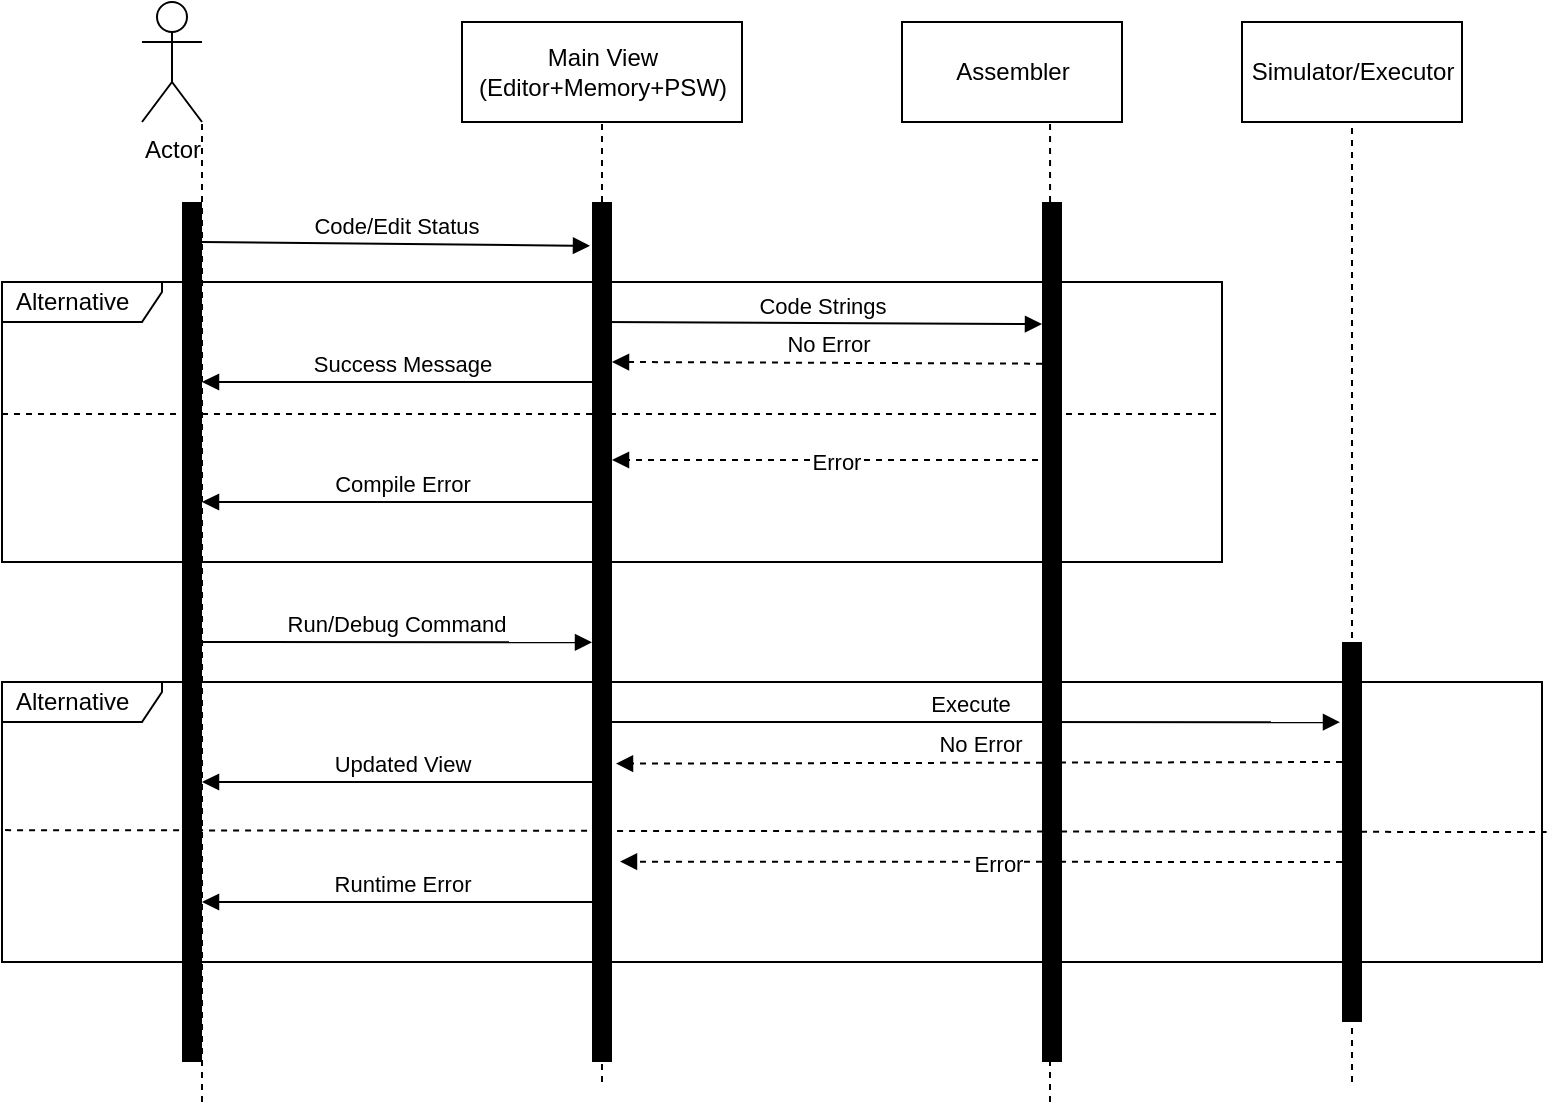 <mxfile version="16.4.11" type="device"><diagram id="QkuaHaZRw975XufB5lkg" name="Page-1"><mxGraphModel dx="1262" dy="653" grid="1" gridSize="10" guides="1" tooltips="1" connect="1" arrows="1" fold="1" page="1" pageScale="1" pageWidth="850" pageHeight="1100" math="0" shadow="0"><root><mxCell id="0"/><mxCell id="1" parent="0"/><mxCell id="ayf-qDPw-99_J-QKRBCr-27" value="Alternative" style="shape=umlFrame;whiteSpace=wrap;html=1;width=80;height=20;boundedLbl=1;verticalAlign=middle;align=left;spacingLeft=5;" vertex="1" parent="1"><mxGeometry x="30" y="360" width="770" height="140" as="geometry"/></mxCell><mxCell id="ayf-qDPw-99_J-QKRBCr-20" value="Alternative" style="shape=umlFrame;whiteSpace=wrap;html=1;width=80;height=20;boundedLbl=1;verticalAlign=middle;align=left;spacingLeft=5;" vertex="1" parent="1"><mxGeometry x="30" y="160" width="610" height="140" as="geometry"/></mxCell><mxCell id="ayf-qDPw-99_J-QKRBCr-1" value="Actor" style="shape=umlActor;verticalLabelPosition=bottom;verticalAlign=top;html=1;" vertex="1" parent="1"><mxGeometry x="100" y="20" width="30" height="60" as="geometry"/></mxCell><mxCell id="ayf-qDPw-99_J-QKRBCr-2" value="&lt;div&gt;Main View&lt;/div&gt;&lt;div&gt;(Editor+Memory+PSW)&lt;/div&gt;" style="html=1;" vertex="1" parent="1"><mxGeometry x="260" y="30" width="140" height="50" as="geometry"/></mxCell><mxCell id="ayf-qDPw-99_J-QKRBCr-4" value="Assembler" style="html=1;" vertex="1" parent="1"><mxGeometry x="480" y="30" width="110" height="50" as="geometry"/></mxCell><mxCell id="ayf-qDPw-99_J-QKRBCr-5" value="Simulator/Executor" style="html=1;" vertex="1" parent="1"><mxGeometry x="650" y="30" width="110" height="50" as="geometry"/></mxCell><mxCell id="ayf-qDPw-99_J-QKRBCr-6" value="" style="endArrow=none;dashed=1;html=1;rounded=0;entryX=1;entryY=1;entryDx=0;entryDy=0;entryPerimeter=0;" edge="1" parent="1" target="ayf-qDPw-99_J-QKRBCr-1"><mxGeometry width="50" height="50" relative="1" as="geometry"><mxPoint x="130" y="570" as="sourcePoint"/><mxPoint x="80" y="230" as="targetPoint"/></mxGeometry></mxCell><mxCell id="ayf-qDPw-99_J-QKRBCr-7" value="" style="endArrow=none;dashed=1;html=1;rounded=0;entryX=0.5;entryY=1;entryDx=0;entryDy=0;startArrow=none;" edge="1" parent="1" source="ayf-qDPw-99_J-QKRBCr-47" target="ayf-qDPw-99_J-QKRBCr-2"><mxGeometry width="50" height="50" relative="1" as="geometry"><mxPoint x="330" y="560" as="sourcePoint"/><mxPoint x="70" y="90" as="targetPoint"/></mxGeometry></mxCell><mxCell id="ayf-qDPw-99_J-QKRBCr-9" value="" style="endArrow=none;dashed=1;html=1;rounded=0;entryX=0.673;entryY=1;entryDx=0;entryDy=0;entryPerimeter=0;" edge="1" parent="1" target="ayf-qDPw-99_J-QKRBCr-4"><mxGeometry width="50" height="50" relative="1" as="geometry"><mxPoint x="554" y="570" as="sourcePoint"/><mxPoint x="375" y="90" as="targetPoint"/></mxGeometry></mxCell><mxCell id="ayf-qDPw-99_J-QKRBCr-10" value="" style="endArrow=none;dashed=1;html=1;rounded=0;entryX=0.5;entryY=1;entryDx=0;entryDy=0;" edge="1" parent="1" target="ayf-qDPw-99_J-QKRBCr-5"><mxGeometry width="50" height="50" relative="1" as="geometry"><mxPoint x="705" y="560" as="sourcePoint"/><mxPoint x="385" y="100" as="targetPoint"/></mxGeometry></mxCell><mxCell id="ayf-qDPw-99_J-QKRBCr-17" value="Code/Edit Status" style="html=1;verticalAlign=bottom;endArrow=block;rounded=0;entryX=-0.1;entryY=0.051;entryDx=0;entryDy=0;entryPerimeter=0;" edge="1" parent="1" target="ayf-qDPw-99_J-QKRBCr-47"><mxGeometry width="80" relative="1" as="geometry"><mxPoint x="130" y="140" as="sourcePoint"/><mxPoint x="330" y="140" as="targetPoint"/><mxPoint as="offset"/></mxGeometry></mxCell><mxCell id="ayf-qDPw-99_J-QKRBCr-18" value="Code Strings" style="html=1;verticalAlign=bottom;endArrow=block;rounded=0;entryX=0;entryY=0.142;entryDx=0;entryDy=0;entryPerimeter=0;" edge="1" parent="1" target="ayf-qDPw-99_J-QKRBCr-50"><mxGeometry width="80" relative="1" as="geometry"><mxPoint x="330" y="180" as="sourcePoint"/><mxPoint x="540" y="180" as="targetPoint"/><mxPoint as="offset"/></mxGeometry></mxCell><mxCell id="ayf-qDPw-99_J-QKRBCr-21" value="No Error" style="html=1;verticalAlign=bottom;endArrow=block;rounded=0;dashed=1;entryX=1;entryY=0.186;entryDx=0;entryDy=0;entryPerimeter=0;exitX=0;exitY=0.188;exitDx=0;exitDy=0;exitPerimeter=0;" edge="1" parent="1" source="ayf-qDPw-99_J-QKRBCr-50" target="ayf-qDPw-99_J-QKRBCr-47"><mxGeometry width="80" relative="1" as="geometry"><mxPoint x="540" y="200" as="sourcePoint"/><mxPoint x="330" y="200" as="targetPoint"/><mxPoint as="offset"/></mxGeometry></mxCell><mxCell id="ayf-qDPw-99_J-QKRBCr-22" value="" style="endArrow=none;dashed=1;html=1;rounded=0;startArrow=none;" edge="1" parent="1" source="ayf-qDPw-99_J-QKRBCr-45"><mxGeometry width="50" height="50" relative="1" as="geometry"><mxPoint x="30" y="226" as="sourcePoint"/><mxPoint x="640" y="226" as="targetPoint"/></mxGeometry></mxCell><mxCell id="ayf-qDPw-99_J-QKRBCr-23" value="Success Message" style="html=1;verticalAlign=bottom;endArrow=block;rounded=0;" edge="1" parent="1"><mxGeometry width="80" relative="1" as="geometry"><mxPoint x="330" y="210" as="sourcePoint"/><mxPoint x="130" y="210" as="targetPoint"/><mxPoint as="offset"/></mxGeometry></mxCell><mxCell id="ayf-qDPw-99_J-QKRBCr-24" value="Error" style="html=1;verticalAlign=bottom;endArrow=block;rounded=0;dashed=1;entryX=1;entryY=0.3;entryDx=0;entryDy=0;entryPerimeter=0;" edge="1" parent="1" target="ayf-qDPw-99_J-QKRBCr-47"><mxGeometry x="-0.048" y="10" width="80" relative="1" as="geometry"><mxPoint x="548" y="249" as="sourcePoint"/><mxPoint x="340" y="250" as="targetPoint"/><mxPoint as="offset"/></mxGeometry></mxCell><mxCell id="ayf-qDPw-99_J-QKRBCr-25" value="Compile Error" style="html=1;verticalAlign=bottom;endArrow=block;rounded=0;" edge="1" parent="1"><mxGeometry width="80" relative="1" as="geometry"><mxPoint x="330" y="270" as="sourcePoint"/><mxPoint x="130" y="270" as="targetPoint"/><mxPoint as="offset"/></mxGeometry></mxCell><mxCell id="ayf-qDPw-99_J-QKRBCr-26" value="Run/Debug Command" style="html=1;verticalAlign=bottom;endArrow=block;rounded=0;entryX=0;entryY=0.512;entryDx=0;entryDy=0;entryPerimeter=0;" edge="1" parent="1" target="ayf-qDPw-99_J-QKRBCr-47"><mxGeometry width="80" relative="1" as="geometry"><mxPoint x="130" y="340" as="sourcePoint"/><mxPoint x="330" y="340" as="targetPoint"/><mxPoint as="offset"/></mxGeometry></mxCell><mxCell id="ayf-qDPw-99_J-QKRBCr-30" value="Execute" style="html=1;verticalAlign=bottom;endArrow=block;rounded=0;entryX=-0.1;entryY=0.211;entryDx=0;entryDy=0;entryPerimeter=0;" edge="1" parent="1" target="ayf-qDPw-99_J-QKRBCr-51"><mxGeometry width="80" relative="1" as="geometry"><mxPoint x="330" y="380" as="sourcePoint"/><mxPoint x="710" y="380" as="targetPoint"/><mxPoint as="offset"/></mxGeometry></mxCell><mxCell id="ayf-qDPw-99_J-QKRBCr-31" value="" style="endArrow=none;dashed=1;html=1;rounded=0;exitX=0.002;exitY=0.529;exitDx=0;exitDy=0;exitPerimeter=0;entryX=1.003;entryY=0.536;entryDx=0;entryDy=0;entryPerimeter=0;" edge="1" parent="1" source="ayf-qDPw-99_J-QKRBCr-27" target="ayf-qDPw-99_J-QKRBCr-27"><mxGeometry width="50" height="50" relative="1" as="geometry"><mxPoint x="120" y="229" as="sourcePoint"/><mxPoint x="740" y="434" as="targetPoint"/></mxGeometry></mxCell><mxCell id="ayf-qDPw-99_J-QKRBCr-32" value="No Error" style="html=1;verticalAlign=bottom;endArrow=block;rounded=0;dashed=1;entryX=1.2;entryY=0.653;entryDx=0;entryDy=0;entryPerimeter=0;" edge="1" parent="1" target="ayf-qDPw-99_J-QKRBCr-47"><mxGeometry width="80" relative="1" as="geometry"><mxPoint x="700" y="400" as="sourcePoint"/><mxPoint x="330" y="400" as="targetPoint"/><mxPoint as="offset"/></mxGeometry></mxCell><mxCell id="ayf-qDPw-99_J-QKRBCr-34" value="Updated View" style="html=1;verticalAlign=bottom;endArrow=block;rounded=0;" edge="1" parent="1"><mxGeometry width="80" relative="1" as="geometry"><mxPoint x="330" y="410" as="sourcePoint"/><mxPoint x="130" y="410" as="targetPoint"/><mxPoint as="offset"/></mxGeometry></mxCell><mxCell id="ayf-qDPw-99_J-QKRBCr-35" value="Error" style="html=1;verticalAlign=bottom;endArrow=block;rounded=0;dashed=1;entryX=1.4;entryY=0.767;entryDx=0;entryDy=0;entryPerimeter=0;" edge="1" parent="1" target="ayf-qDPw-99_J-QKRBCr-47"><mxGeometry x="-0.048" y="10" width="80" relative="1" as="geometry"><mxPoint x="700" y="450" as="sourcePoint"/><mxPoint x="330" y="450" as="targetPoint"/><mxPoint as="offset"/></mxGeometry></mxCell><mxCell id="ayf-qDPw-99_J-QKRBCr-36" value="Runtime Error" style="html=1;verticalAlign=bottom;endArrow=block;rounded=0;" edge="1" parent="1"><mxGeometry width="80" relative="1" as="geometry"><mxPoint x="330" y="470" as="sourcePoint"/><mxPoint x="130" y="470" as="targetPoint"/><mxPoint as="offset"/></mxGeometry></mxCell><mxCell id="ayf-qDPw-99_J-QKRBCr-45" value="" style="html=1;points=[];perimeter=orthogonalPerimeter;fillColor=#000000;strokeColor=none;" vertex="1" parent="1"><mxGeometry x="120" y="120" width="10" height="430" as="geometry"/></mxCell><mxCell id="ayf-qDPw-99_J-QKRBCr-46" value="" style="endArrow=none;dashed=1;html=1;rounded=0;" edge="1" parent="1" target="ayf-qDPw-99_J-QKRBCr-45"><mxGeometry width="50" height="50" relative="1" as="geometry"><mxPoint x="30" y="226" as="sourcePoint"/><mxPoint x="640" y="226" as="targetPoint"/></mxGeometry></mxCell><mxCell id="ayf-qDPw-99_J-QKRBCr-47" value="" style="html=1;points=[];perimeter=orthogonalPerimeter;fillColor=#000000;strokeColor=none;" vertex="1" parent="1"><mxGeometry x="325" y="120" width="10" height="430" as="geometry"/></mxCell><mxCell id="ayf-qDPw-99_J-QKRBCr-49" value="" style="endArrow=none;dashed=1;html=1;rounded=0;entryX=0.5;entryY=1;entryDx=0;entryDy=0;" edge="1" parent="1" target="ayf-qDPw-99_J-QKRBCr-47"><mxGeometry width="50" height="50" relative="1" as="geometry"><mxPoint x="330" y="560" as="sourcePoint"/><mxPoint x="330" y="80" as="targetPoint"/></mxGeometry></mxCell><mxCell id="ayf-qDPw-99_J-QKRBCr-50" value="" style="html=1;points=[];perimeter=orthogonalPerimeter;fillColor=#000000;strokeColor=none;" vertex="1" parent="1"><mxGeometry x="550" y="120" width="10" height="430" as="geometry"/></mxCell><mxCell id="ayf-qDPw-99_J-QKRBCr-51" value="" style="html=1;points=[];perimeter=orthogonalPerimeter;fillColor=#000000;strokeColor=none;" vertex="1" parent="1"><mxGeometry x="700" y="340" width="10" height="190" as="geometry"/></mxCell></root></mxGraphModel></diagram></mxfile>